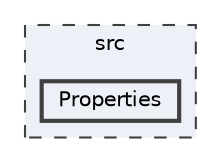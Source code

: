digraph "C:/Users/hugoc/Desktop/2024_2025/Programação Orientada a Objetos/trabalhoPOO_23010_Fase1/src/Properties"
{
 // LATEX_PDF_SIZE
  bgcolor="transparent";
  edge [fontname=Helvetica,fontsize=10,labelfontname=Helvetica,labelfontsize=10];
  node [fontname=Helvetica,fontsize=10,shape=box,height=0.2,width=0.4];
  compound=true
  subgraph clusterdir_68267d1309a1af8e8297ef4c3efbcdba {
    graph [ bgcolor="#edf0f7", pencolor="grey25", label="src", fontname=Helvetica,fontsize=10 style="filled,dashed", URL="dir_68267d1309a1af8e8297ef4c3efbcdba.html",tooltip=""]
  dir_a6283325e2b58ba58d4c0c1ad7b1bf70 [label="Properties", fillcolor="#edf0f7", color="grey25", style="filled,bold", URL="dir_a6283325e2b58ba58d4c0c1ad7b1bf70.html",tooltip=""];
  }
}
